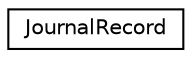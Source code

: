 digraph "Graphical Class Hierarchy"
{
  edge [fontname="Helvetica",fontsize="10",labelfontname="Helvetica",labelfontsize="10"];
  node [fontname="Helvetica",fontsize="10",shape=record];
  rankdir="LR";
  Node0 [label="JournalRecord",height=0.2,width=0.4,color="black", fillcolor="white", style="filled",URL="$struct_journal_record.html"];
}
